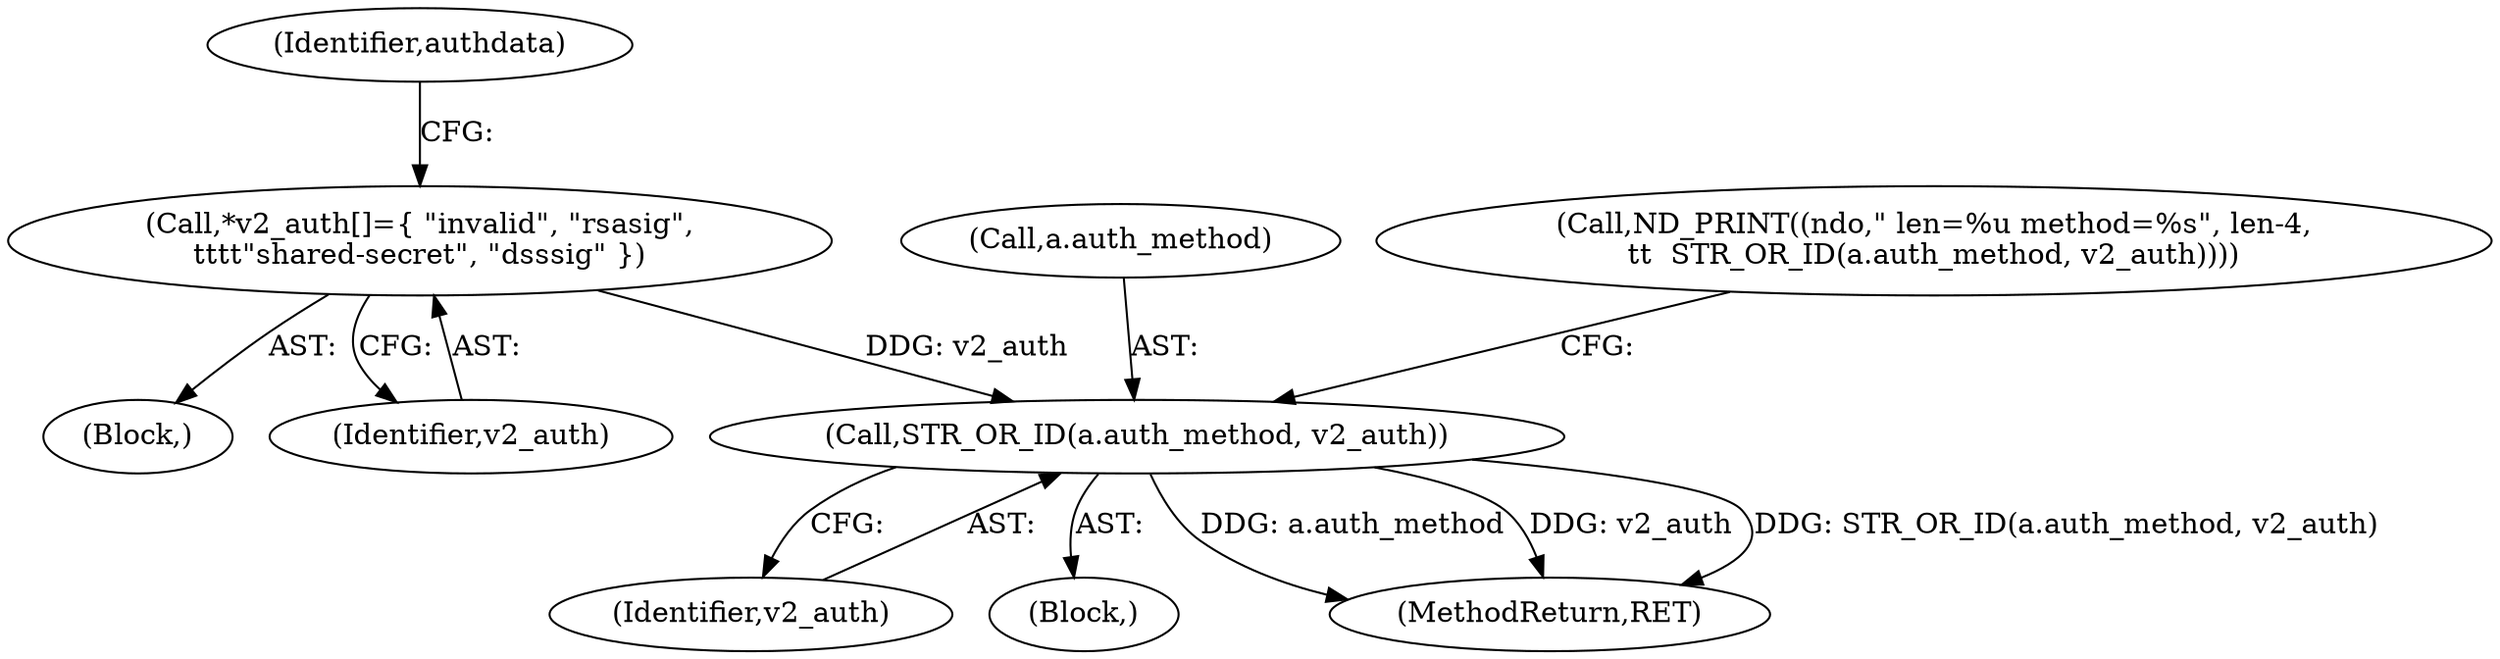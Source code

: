 digraph "0_tcpdump_8dca25d26c7ca2caf6138267f6f17111212c156e_7@pointer" {
"1000163" [label="(Call,STR_OR_ID(a.auth_method, v2_auth))"];
"1000114" [label="(Call,*v2_auth[]={ \"invalid\", \"rsasig\",\n\t\t\t\t\"shared-secret\", \"dsssig\" })"];
"1000167" [label="(Identifier,v2_auth)"];
"1000159" [label="(Block,)"];
"1000163" [label="(Call,STR_OR_ID(a.auth_method, v2_auth))"];
"1000164" [label="(Call,a.auth_method)"];
"1000229" [label="(MethodReturn,RET)"];
"1000111" [label="(Block,)"];
"1000118" [label="(Identifier,authdata)"];
"1000115" [label="(Identifier,v2_auth)"];
"1000154" [label="(Call,ND_PRINT((ndo,\" len=%u method=%s\", len-4,\n\t\t  STR_OR_ID(a.auth_method, v2_auth))))"];
"1000114" [label="(Call,*v2_auth[]={ \"invalid\", \"rsasig\",\n\t\t\t\t\"shared-secret\", \"dsssig\" })"];
"1000163" -> "1000159"  [label="AST: "];
"1000163" -> "1000167"  [label="CFG: "];
"1000164" -> "1000163"  [label="AST: "];
"1000167" -> "1000163"  [label="AST: "];
"1000154" -> "1000163"  [label="CFG: "];
"1000163" -> "1000229"  [label="DDG: a.auth_method"];
"1000163" -> "1000229"  [label="DDG: v2_auth"];
"1000163" -> "1000229"  [label="DDG: STR_OR_ID(a.auth_method, v2_auth)"];
"1000114" -> "1000163"  [label="DDG: v2_auth"];
"1000114" -> "1000111"  [label="AST: "];
"1000114" -> "1000115"  [label="CFG: "];
"1000115" -> "1000114"  [label="AST: "];
"1000118" -> "1000114"  [label="CFG: "];
}
